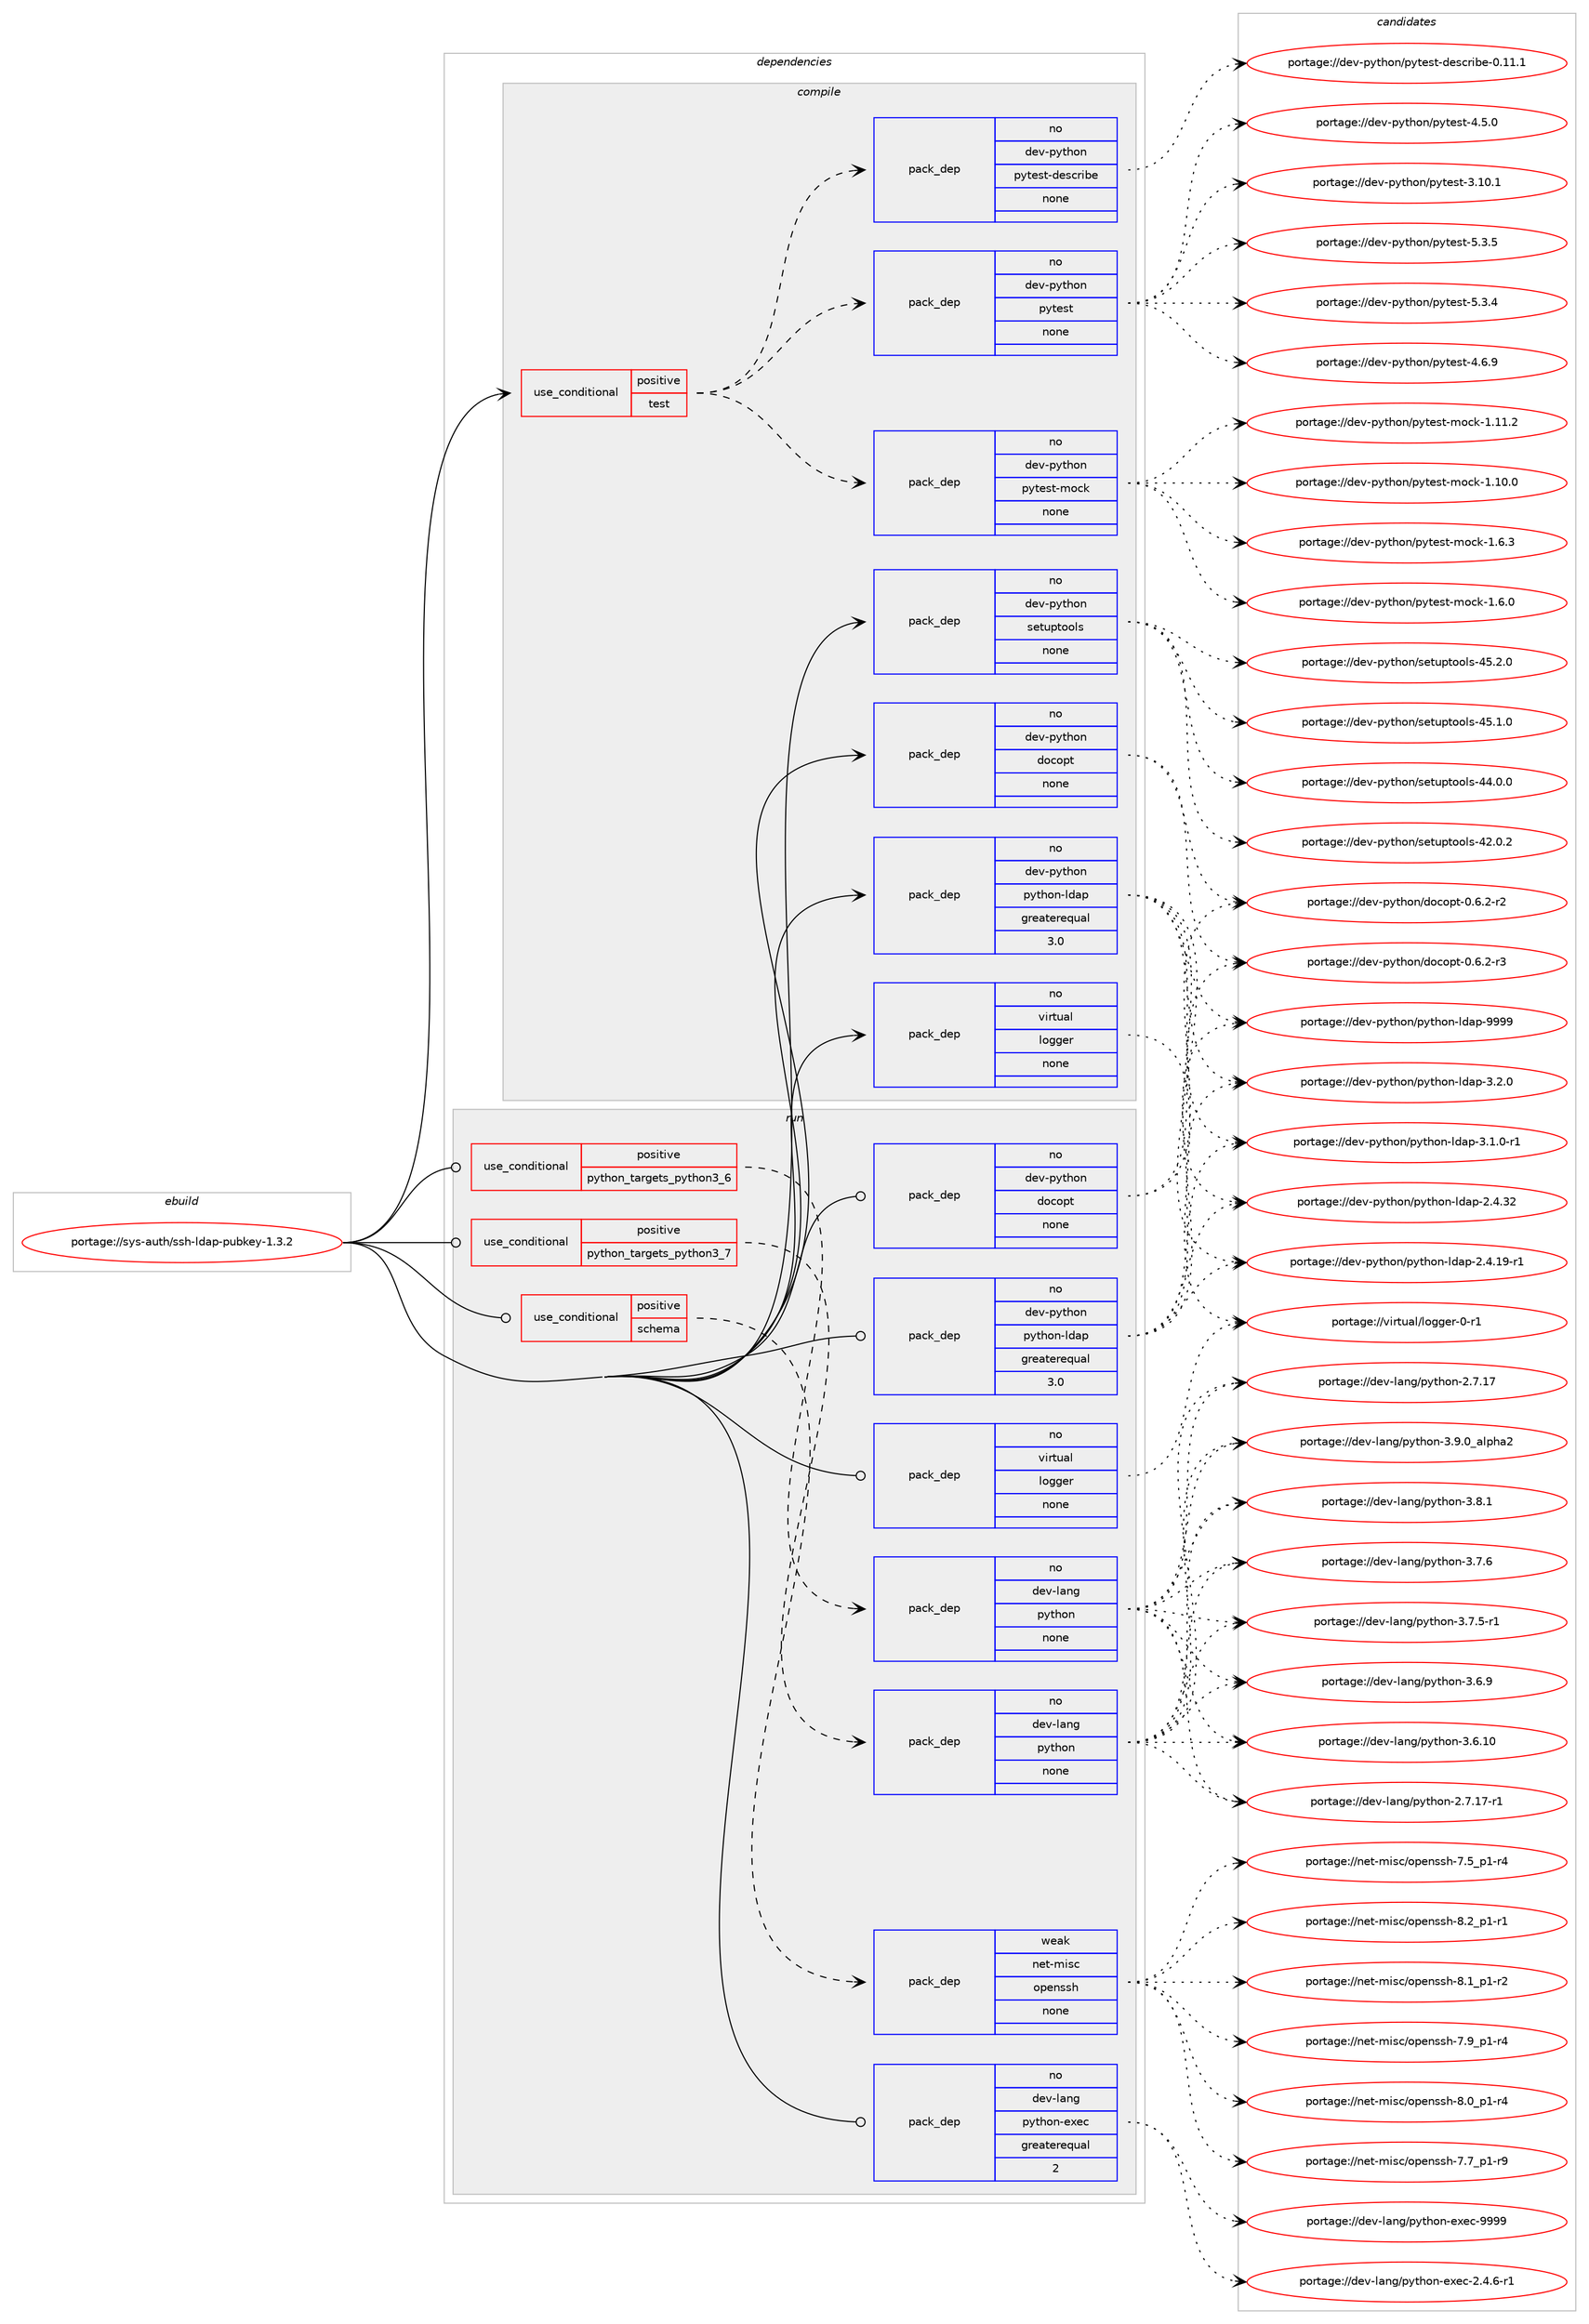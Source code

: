 digraph prolog {

# *************
# Graph options
# *************

newrank=true;
concentrate=true;
compound=true;
graph [rankdir=LR,fontname=Helvetica,fontsize=10,ranksep=1.5];#, ranksep=2.5, nodesep=0.2];
edge  [arrowhead=vee];
node  [fontname=Helvetica,fontsize=10];

# **********
# The ebuild
# **********

subgraph cluster_leftcol {
color=gray;
rank=same;
label=<<i>ebuild</i>>;
id [label="portage://sys-auth/ssh-ldap-pubkey-1.3.2", color=red, width=4, href="../sys-auth/ssh-ldap-pubkey-1.3.2.svg"];
}

# ****************
# The dependencies
# ****************

subgraph cluster_midcol {
color=gray;
label=<<i>dependencies</i>>;
subgraph cluster_compile {
fillcolor="#eeeeee";
style=filled;
label=<<i>compile</i>>;
subgraph cond12248 {
dependency59197 [label=<<TABLE BORDER="0" CELLBORDER="1" CELLSPACING="0" CELLPADDING="4"><TR><TD ROWSPAN="3" CELLPADDING="10">use_conditional</TD></TR><TR><TD>positive</TD></TR><TR><TD>test</TD></TR></TABLE>>, shape=none, color=red];
subgraph pack45702 {
dependency59198 [label=<<TABLE BORDER="0" CELLBORDER="1" CELLSPACING="0" CELLPADDING="4" WIDTH="220"><TR><TD ROWSPAN="6" CELLPADDING="30">pack_dep</TD></TR><TR><TD WIDTH="110">no</TD></TR><TR><TD>dev-python</TD></TR><TR><TD>pytest</TD></TR><TR><TD>none</TD></TR><TR><TD></TD></TR></TABLE>>, shape=none, color=blue];
}
dependency59197:e -> dependency59198:w [weight=20,style="dashed",arrowhead="vee"];
subgraph pack45703 {
dependency59199 [label=<<TABLE BORDER="0" CELLBORDER="1" CELLSPACING="0" CELLPADDING="4" WIDTH="220"><TR><TD ROWSPAN="6" CELLPADDING="30">pack_dep</TD></TR><TR><TD WIDTH="110">no</TD></TR><TR><TD>dev-python</TD></TR><TR><TD>pytest-describe</TD></TR><TR><TD>none</TD></TR><TR><TD></TD></TR></TABLE>>, shape=none, color=blue];
}
dependency59197:e -> dependency59199:w [weight=20,style="dashed",arrowhead="vee"];
subgraph pack45704 {
dependency59200 [label=<<TABLE BORDER="0" CELLBORDER="1" CELLSPACING="0" CELLPADDING="4" WIDTH="220"><TR><TD ROWSPAN="6" CELLPADDING="30">pack_dep</TD></TR><TR><TD WIDTH="110">no</TD></TR><TR><TD>dev-python</TD></TR><TR><TD>pytest-mock</TD></TR><TR><TD>none</TD></TR><TR><TD></TD></TR></TABLE>>, shape=none, color=blue];
}
dependency59197:e -> dependency59200:w [weight=20,style="dashed",arrowhead="vee"];
}
id:e -> dependency59197:w [weight=20,style="solid",arrowhead="vee"];
subgraph pack45705 {
dependency59201 [label=<<TABLE BORDER="0" CELLBORDER="1" CELLSPACING="0" CELLPADDING="4" WIDTH="220"><TR><TD ROWSPAN="6" CELLPADDING="30">pack_dep</TD></TR><TR><TD WIDTH="110">no</TD></TR><TR><TD>dev-python</TD></TR><TR><TD>docopt</TD></TR><TR><TD>none</TD></TR><TR><TD></TD></TR></TABLE>>, shape=none, color=blue];
}
id:e -> dependency59201:w [weight=20,style="solid",arrowhead="vee"];
subgraph pack45706 {
dependency59202 [label=<<TABLE BORDER="0" CELLBORDER="1" CELLSPACING="0" CELLPADDING="4" WIDTH="220"><TR><TD ROWSPAN="6" CELLPADDING="30">pack_dep</TD></TR><TR><TD WIDTH="110">no</TD></TR><TR><TD>dev-python</TD></TR><TR><TD>python-ldap</TD></TR><TR><TD>greaterequal</TD></TR><TR><TD>3.0</TD></TR></TABLE>>, shape=none, color=blue];
}
id:e -> dependency59202:w [weight=20,style="solid",arrowhead="vee"];
subgraph pack45707 {
dependency59203 [label=<<TABLE BORDER="0" CELLBORDER="1" CELLSPACING="0" CELLPADDING="4" WIDTH="220"><TR><TD ROWSPAN="6" CELLPADDING="30">pack_dep</TD></TR><TR><TD WIDTH="110">no</TD></TR><TR><TD>dev-python</TD></TR><TR><TD>setuptools</TD></TR><TR><TD>none</TD></TR><TR><TD></TD></TR></TABLE>>, shape=none, color=blue];
}
id:e -> dependency59203:w [weight=20,style="solid",arrowhead="vee"];
subgraph pack45708 {
dependency59204 [label=<<TABLE BORDER="0" CELLBORDER="1" CELLSPACING="0" CELLPADDING="4" WIDTH="220"><TR><TD ROWSPAN="6" CELLPADDING="30">pack_dep</TD></TR><TR><TD WIDTH="110">no</TD></TR><TR><TD>virtual</TD></TR><TR><TD>logger</TD></TR><TR><TD>none</TD></TR><TR><TD></TD></TR></TABLE>>, shape=none, color=blue];
}
id:e -> dependency59204:w [weight=20,style="solid",arrowhead="vee"];
}
subgraph cluster_compileandrun {
fillcolor="#eeeeee";
style=filled;
label=<<i>compile and run</i>>;
}
subgraph cluster_run {
fillcolor="#eeeeee";
style=filled;
label=<<i>run</i>>;
subgraph cond12249 {
dependency59205 [label=<<TABLE BORDER="0" CELLBORDER="1" CELLSPACING="0" CELLPADDING="4"><TR><TD ROWSPAN="3" CELLPADDING="10">use_conditional</TD></TR><TR><TD>positive</TD></TR><TR><TD>python_targets_python3_6</TD></TR></TABLE>>, shape=none, color=red];
subgraph pack45709 {
dependency59206 [label=<<TABLE BORDER="0" CELLBORDER="1" CELLSPACING="0" CELLPADDING="4" WIDTH="220"><TR><TD ROWSPAN="6" CELLPADDING="30">pack_dep</TD></TR><TR><TD WIDTH="110">no</TD></TR><TR><TD>dev-lang</TD></TR><TR><TD>python</TD></TR><TR><TD>none</TD></TR><TR><TD></TD></TR></TABLE>>, shape=none, color=blue];
}
dependency59205:e -> dependency59206:w [weight=20,style="dashed",arrowhead="vee"];
}
id:e -> dependency59205:w [weight=20,style="solid",arrowhead="odot"];
subgraph cond12250 {
dependency59207 [label=<<TABLE BORDER="0" CELLBORDER="1" CELLSPACING="0" CELLPADDING="4"><TR><TD ROWSPAN="3" CELLPADDING="10">use_conditional</TD></TR><TR><TD>positive</TD></TR><TR><TD>python_targets_python3_7</TD></TR></TABLE>>, shape=none, color=red];
subgraph pack45710 {
dependency59208 [label=<<TABLE BORDER="0" CELLBORDER="1" CELLSPACING="0" CELLPADDING="4" WIDTH="220"><TR><TD ROWSPAN="6" CELLPADDING="30">pack_dep</TD></TR><TR><TD WIDTH="110">no</TD></TR><TR><TD>dev-lang</TD></TR><TR><TD>python</TD></TR><TR><TD>none</TD></TR><TR><TD></TD></TR></TABLE>>, shape=none, color=blue];
}
dependency59207:e -> dependency59208:w [weight=20,style="dashed",arrowhead="vee"];
}
id:e -> dependency59207:w [weight=20,style="solid",arrowhead="odot"];
subgraph cond12251 {
dependency59209 [label=<<TABLE BORDER="0" CELLBORDER="1" CELLSPACING="0" CELLPADDING="4"><TR><TD ROWSPAN="3" CELLPADDING="10">use_conditional</TD></TR><TR><TD>positive</TD></TR><TR><TD>schema</TD></TR></TABLE>>, shape=none, color=red];
subgraph pack45711 {
dependency59210 [label=<<TABLE BORDER="0" CELLBORDER="1" CELLSPACING="0" CELLPADDING="4" WIDTH="220"><TR><TD ROWSPAN="6" CELLPADDING="30">pack_dep</TD></TR><TR><TD WIDTH="110">weak</TD></TR><TR><TD>net-misc</TD></TR><TR><TD>openssh</TD></TR><TR><TD>none</TD></TR><TR><TD></TD></TR></TABLE>>, shape=none, color=blue];
}
dependency59209:e -> dependency59210:w [weight=20,style="dashed",arrowhead="vee"];
}
id:e -> dependency59209:w [weight=20,style="solid",arrowhead="odot"];
subgraph pack45712 {
dependency59211 [label=<<TABLE BORDER="0" CELLBORDER="1" CELLSPACING="0" CELLPADDING="4" WIDTH="220"><TR><TD ROWSPAN="6" CELLPADDING="30">pack_dep</TD></TR><TR><TD WIDTH="110">no</TD></TR><TR><TD>dev-lang</TD></TR><TR><TD>python-exec</TD></TR><TR><TD>greaterequal</TD></TR><TR><TD>2</TD></TR></TABLE>>, shape=none, color=blue];
}
id:e -> dependency59211:w [weight=20,style="solid",arrowhead="odot"];
subgraph pack45713 {
dependency59212 [label=<<TABLE BORDER="0" CELLBORDER="1" CELLSPACING="0" CELLPADDING="4" WIDTH="220"><TR><TD ROWSPAN="6" CELLPADDING="30">pack_dep</TD></TR><TR><TD WIDTH="110">no</TD></TR><TR><TD>dev-python</TD></TR><TR><TD>docopt</TD></TR><TR><TD>none</TD></TR><TR><TD></TD></TR></TABLE>>, shape=none, color=blue];
}
id:e -> dependency59212:w [weight=20,style="solid",arrowhead="odot"];
subgraph pack45714 {
dependency59213 [label=<<TABLE BORDER="0" CELLBORDER="1" CELLSPACING="0" CELLPADDING="4" WIDTH="220"><TR><TD ROWSPAN="6" CELLPADDING="30">pack_dep</TD></TR><TR><TD WIDTH="110">no</TD></TR><TR><TD>dev-python</TD></TR><TR><TD>python-ldap</TD></TR><TR><TD>greaterequal</TD></TR><TR><TD>3.0</TD></TR></TABLE>>, shape=none, color=blue];
}
id:e -> dependency59213:w [weight=20,style="solid",arrowhead="odot"];
subgraph pack45715 {
dependency59214 [label=<<TABLE BORDER="0" CELLBORDER="1" CELLSPACING="0" CELLPADDING="4" WIDTH="220"><TR><TD ROWSPAN="6" CELLPADDING="30">pack_dep</TD></TR><TR><TD WIDTH="110">no</TD></TR><TR><TD>virtual</TD></TR><TR><TD>logger</TD></TR><TR><TD>none</TD></TR><TR><TD></TD></TR></TABLE>>, shape=none, color=blue];
}
id:e -> dependency59214:w [weight=20,style="solid",arrowhead="odot"];
}
}

# **************
# The candidates
# **************

subgraph cluster_choices {
rank=same;
color=gray;
label=<<i>candidates</i>>;

subgraph choice45702 {
color=black;
nodesep=1;
choice1001011184511212111610411111047112121116101115116455346514653 [label="portage://dev-python/pytest-5.3.5", color=red, width=4,href="../dev-python/pytest-5.3.5.svg"];
choice1001011184511212111610411111047112121116101115116455346514652 [label="portage://dev-python/pytest-5.3.4", color=red, width=4,href="../dev-python/pytest-5.3.4.svg"];
choice1001011184511212111610411111047112121116101115116455246544657 [label="portage://dev-python/pytest-4.6.9", color=red, width=4,href="../dev-python/pytest-4.6.9.svg"];
choice1001011184511212111610411111047112121116101115116455246534648 [label="portage://dev-python/pytest-4.5.0", color=red, width=4,href="../dev-python/pytest-4.5.0.svg"];
choice100101118451121211161041111104711212111610111511645514649484649 [label="portage://dev-python/pytest-3.10.1", color=red, width=4,href="../dev-python/pytest-3.10.1.svg"];
dependency59198:e -> choice1001011184511212111610411111047112121116101115116455346514653:w [style=dotted,weight="100"];
dependency59198:e -> choice1001011184511212111610411111047112121116101115116455346514652:w [style=dotted,weight="100"];
dependency59198:e -> choice1001011184511212111610411111047112121116101115116455246544657:w [style=dotted,weight="100"];
dependency59198:e -> choice1001011184511212111610411111047112121116101115116455246534648:w [style=dotted,weight="100"];
dependency59198:e -> choice100101118451121211161041111104711212111610111511645514649484649:w [style=dotted,weight="100"];
}
subgraph choice45703 {
color=black;
nodesep=1;
choice100101118451121211161041111104711212111610111511645100101115991141059810145484649494649 [label="portage://dev-python/pytest-describe-0.11.1", color=red, width=4,href="../dev-python/pytest-describe-0.11.1.svg"];
dependency59199:e -> choice100101118451121211161041111104711212111610111511645100101115991141059810145484649494649:w [style=dotted,weight="100"];
}
subgraph choice45704 {
color=black;
nodesep=1;
choice10010111845112121116104111110471121211161011151164510911199107454946544651 [label="portage://dev-python/pytest-mock-1.6.3", color=red, width=4,href="../dev-python/pytest-mock-1.6.3.svg"];
choice10010111845112121116104111110471121211161011151164510911199107454946544648 [label="portage://dev-python/pytest-mock-1.6.0", color=red, width=4,href="../dev-python/pytest-mock-1.6.0.svg"];
choice1001011184511212111610411111047112121116101115116451091119910745494649494650 [label="portage://dev-python/pytest-mock-1.11.2", color=red, width=4,href="../dev-python/pytest-mock-1.11.2.svg"];
choice1001011184511212111610411111047112121116101115116451091119910745494649484648 [label="portage://dev-python/pytest-mock-1.10.0", color=red, width=4,href="../dev-python/pytest-mock-1.10.0.svg"];
dependency59200:e -> choice10010111845112121116104111110471121211161011151164510911199107454946544651:w [style=dotted,weight="100"];
dependency59200:e -> choice10010111845112121116104111110471121211161011151164510911199107454946544648:w [style=dotted,weight="100"];
dependency59200:e -> choice1001011184511212111610411111047112121116101115116451091119910745494649494650:w [style=dotted,weight="100"];
dependency59200:e -> choice1001011184511212111610411111047112121116101115116451091119910745494649484648:w [style=dotted,weight="100"];
}
subgraph choice45705 {
color=black;
nodesep=1;
choice1001011184511212111610411111047100111991111121164548465446504511451 [label="portage://dev-python/docopt-0.6.2-r3", color=red, width=4,href="../dev-python/docopt-0.6.2-r3.svg"];
choice1001011184511212111610411111047100111991111121164548465446504511450 [label="portage://dev-python/docopt-0.6.2-r2", color=red, width=4,href="../dev-python/docopt-0.6.2-r2.svg"];
dependency59201:e -> choice1001011184511212111610411111047100111991111121164548465446504511451:w [style=dotted,weight="100"];
dependency59201:e -> choice1001011184511212111610411111047100111991111121164548465446504511450:w [style=dotted,weight="100"];
}
subgraph choice45706 {
color=black;
nodesep=1;
choice100101118451121211161041111104711212111610411111045108100971124557575757 [label="portage://dev-python/python-ldap-9999", color=red, width=4,href="../dev-python/python-ldap-9999.svg"];
choice10010111845112121116104111110471121211161041111104510810097112455146504648 [label="portage://dev-python/python-ldap-3.2.0", color=red, width=4,href="../dev-python/python-ldap-3.2.0.svg"];
choice100101118451121211161041111104711212111610411111045108100971124551464946484511449 [label="portage://dev-python/python-ldap-3.1.0-r1", color=red, width=4,href="../dev-python/python-ldap-3.1.0-r1.svg"];
choice1001011184511212111610411111047112121116104111110451081009711245504652465150 [label="portage://dev-python/python-ldap-2.4.32", color=red, width=4,href="../dev-python/python-ldap-2.4.32.svg"];
choice10010111845112121116104111110471121211161041111104510810097112455046524649574511449 [label="portage://dev-python/python-ldap-2.4.19-r1", color=red, width=4,href="../dev-python/python-ldap-2.4.19-r1.svg"];
dependency59202:e -> choice100101118451121211161041111104711212111610411111045108100971124557575757:w [style=dotted,weight="100"];
dependency59202:e -> choice10010111845112121116104111110471121211161041111104510810097112455146504648:w [style=dotted,weight="100"];
dependency59202:e -> choice100101118451121211161041111104711212111610411111045108100971124551464946484511449:w [style=dotted,weight="100"];
dependency59202:e -> choice1001011184511212111610411111047112121116104111110451081009711245504652465150:w [style=dotted,weight="100"];
dependency59202:e -> choice10010111845112121116104111110471121211161041111104510810097112455046524649574511449:w [style=dotted,weight="100"];
}
subgraph choice45707 {
color=black;
nodesep=1;
choice100101118451121211161041111104711510111611711211611111110811545525346504648 [label="portage://dev-python/setuptools-45.2.0", color=red, width=4,href="../dev-python/setuptools-45.2.0.svg"];
choice100101118451121211161041111104711510111611711211611111110811545525346494648 [label="portage://dev-python/setuptools-45.1.0", color=red, width=4,href="../dev-python/setuptools-45.1.0.svg"];
choice100101118451121211161041111104711510111611711211611111110811545525246484648 [label="portage://dev-python/setuptools-44.0.0", color=red, width=4,href="../dev-python/setuptools-44.0.0.svg"];
choice100101118451121211161041111104711510111611711211611111110811545525046484650 [label="portage://dev-python/setuptools-42.0.2", color=red, width=4,href="../dev-python/setuptools-42.0.2.svg"];
dependency59203:e -> choice100101118451121211161041111104711510111611711211611111110811545525346504648:w [style=dotted,weight="100"];
dependency59203:e -> choice100101118451121211161041111104711510111611711211611111110811545525346494648:w [style=dotted,weight="100"];
dependency59203:e -> choice100101118451121211161041111104711510111611711211611111110811545525246484648:w [style=dotted,weight="100"];
dependency59203:e -> choice100101118451121211161041111104711510111611711211611111110811545525046484650:w [style=dotted,weight="100"];
}
subgraph choice45708 {
color=black;
nodesep=1;
choice118105114116117971084710811110310310111445484511449 [label="portage://virtual/logger-0-r1", color=red, width=4,href="../virtual/logger-0-r1.svg"];
dependency59204:e -> choice118105114116117971084710811110310310111445484511449:w [style=dotted,weight="100"];
}
subgraph choice45709 {
color=black;
nodesep=1;
choice10010111845108971101034711212111610411111045514657464895971081121049750 [label="portage://dev-lang/python-3.9.0_alpha2", color=red, width=4,href="../dev-lang/python-3.9.0_alpha2.svg"];
choice100101118451089711010347112121116104111110455146564649 [label="portage://dev-lang/python-3.8.1", color=red, width=4,href="../dev-lang/python-3.8.1.svg"];
choice100101118451089711010347112121116104111110455146554654 [label="portage://dev-lang/python-3.7.6", color=red, width=4,href="../dev-lang/python-3.7.6.svg"];
choice1001011184510897110103471121211161041111104551465546534511449 [label="portage://dev-lang/python-3.7.5-r1", color=red, width=4,href="../dev-lang/python-3.7.5-r1.svg"];
choice100101118451089711010347112121116104111110455146544657 [label="portage://dev-lang/python-3.6.9", color=red, width=4,href="../dev-lang/python-3.6.9.svg"];
choice10010111845108971101034711212111610411111045514654464948 [label="portage://dev-lang/python-3.6.10", color=red, width=4,href="../dev-lang/python-3.6.10.svg"];
choice100101118451089711010347112121116104111110455046554649554511449 [label="portage://dev-lang/python-2.7.17-r1", color=red, width=4,href="../dev-lang/python-2.7.17-r1.svg"];
choice10010111845108971101034711212111610411111045504655464955 [label="portage://dev-lang/python-2.7.17", color=red, width=4,href="../dev-lang/python-2.7.17.svg"];
dependency59206:e -> choice10010111845108971101034711212111610411111045514657464895971081121049750:w [style=dotted,weight="100"];
dependency59206:e -> choice100101118451089711010347112121116104111110455146564649:w [style=dotted,weight="100"];
dependency59206:e -> choice100101118451089711010347112121116104111110455146554654:w [style=dotted,weight="100"];
dependency59206:e -> choice1001011184510897110103471121211161041111104551465546534511449:w [style=dotted,weight="100"];
dependency59206:e -> choice100101118451089711010347112121116104111110455146544657:w [style=dotted,weight="100"];
dependency59206:e -> choice10010111845108971101034711212111610411111045514654464948:w [style=dotted,weight="100"];
dependency59206:e -> choice100101118451089711010347112121116104111110455046554649554511449:w [style=dotted,weight="100"];
dependency59206:e -> choice10010111845108971101034711212111610411111045504655464955:w [style=dotted,weight="100"];
}
subgraph choice45710 {
color=black;
nodesep=1;
choice10010111845108971101034711212111610411111045514657464895971081121049750 [label="portage://dev-lang/python-3.9.0_alpha2", color=red, width=4,href="../dev-lang/python-3.9.0_alpha2.svg"];
choice100101118451089711010347112121116104111110455146564649 [label="portage://dev-lang/python-3.8.1", color=red, width=4,href="../dev-lang/python-3.8.1.svg"];
choice100101118451089711010347112121116104111110455146554654 [label="portage://dev-lang/python-3.7.6", color=red, width=4,href="../dev-lang/python-3.7.6.svg"];
choice1001011184510897110103471121211161041111104551465546534511449 [label="portage://dev-lang/python-3.7.5-r1", color=red, width=4,href="../dev-lang/python-3.7.5-r1.svg"];
choice100101118451089711010347112121116104111110455146544657 [label="portage://dev-lang/python-3.6.9", color=red, width=4,href="../dev-lang/python-3.6.9.svg"];
choice10010111845108971101034711212111610411111045514654464948 [label="portage://dev-lang/python-3.6.10", color=red, width=4,href="../dev-lang/python-3.6.10.svg"];
choice100101118451089711010347112121116104111110455046554649554511449 [label="portage://dev-lang/python-2.7.17-r1", color=red, width=4,href="../dev-lang/python-2.7.17-r1.svg"];
choice10010111845108971101034711212111610411111045504655464955 [label="portage://dev-lang/python-2.7.17", color=red, width=4,href="../dev-lang/python-2.7.17.svg"];
dependency59208:e -> choice10010111845108971101034711212111610411111045514657464895971081121049750:w [style=dotted,weight="100"];
dependency59208:e -> choice100101118451089711010347112121116104111110455146564649:w [style=dotted,weight="100"];
dependency59208:e -> choice100101118451089711010347112121116104111110455146554654:w [style=dotted,weight="100"];
dependency59208:e -> choice1001011184510897110103471121211161041111104551465546534511449:w [style=dotted,weight="100"];
dependency59208:e -> choice100101118451089711010347112121116104111110455146544657:w [style=dotted,weight="100"];
dependency59208:e -> choice10010111845108971101034711212111610411111045514654464948:w [style=dotted,weight="100"];
dependency59208:e -> choice100101118451089711010347112121116104111110455046554649554511449:w [style=dotted,weight="100"];
dependency59208:e -> choice10010111845108971101034711212111610411111045504655464955:w [style=dotted,weight="100"];
}
subgraph choice45711 {
color=black;
nodesep=1;
choice1101011164510910511599471111121011101151151044556465095112494511449 [label="portage://net-misc/openssh-8.2_p1-r1", color=red, width=4,href="../net-misc/openssh-8.2_p1-r1.svg"];
choice1101011164510910511599471111121011101151151044556464995112494511450 [label="portage://net-misc/openssh-8.1_p1-r2", color=red, width=4,href="../net-misc/openssh-8.1_p1-r2.svg"];
choice1101011164510910511599471111121011101151151044556464895112494511452 [label="portage://net-misc/openssh-8.0_p1-r4", color=red, width=4,href="../net-misc/openssh-8.0_p1-r4.svg"];
choice1101011164510910511599471111121011101151151044555465795112494511452 [label="portage://net-misc/openssh-7.9_p1-r4", color=red, width=4,href="../net-misc/openssh-7.9_p1-r4.svg"];
choice1101011164510910511599471111121011101151151044555465595112494511457 [label="portage://net-misc/openssh-7.7_p1-r9", color=red, width=4,href="../net-misc/openssh-7.7_p1-r9.svg"];
choice1101011164510910511599471111121011101151151044555465395112494511452 [label="portage://net-misc/openssh-7.5_p1-r4", color=red, width=4,href="../net-misc/openssh-7.5_p1-r4.svg"];
dependency59210:e -> choice1101011164510910511599471111121011101151151044556465095112494511449:w [style=dotted,weight="100"];
dependency59210:e -> choice1101011164510910511599471111121011101151151044556464995112494511450:w [style=dotted,weight="100"];
dependency59210:e -> choice1101011164510910511599471111121011101151151044556464895112494511452:w [style=dotted,weight="100"];
dependency59210:e -> choice1101011164510910511599471111121011101151151044555465795112494511452:w [style=dotted,weight="100"];
dependency59210:e -> choice1101011164510910511599471111121011101151151044555465595112494511457:w [style=dotted,weight="100"];
dependency59210:e -> choice1101011164510910511599471111121011101151151044555465395112494511452:w [style=dotted,weight="100"];
}
subgraph choice45712 {
color=black;
nodesep=1;
choice10010111845108971101034711212111610411111045101120101994557575757 [label="portage://dev-lang/python-exec-9999", color=red, width=4,href="../dev-lang/python-exec-9999.svg"];
choice10010111845108971101034711212111610411111045101120101994550465246544511449 [label="portage://dev-lang/python-exec-2.4.6-r1", color=red, width=4,href="../dev-lang/python-exec-2.4.6-r1.svg"];
dependency59211:e -> choice10010111845108971101034711212111610411111045101120101994557575757:w [style=dotted,weight="100"];
dependency59211:e -> choice10010111845108971101034711212111610411111045101120101994550465246544511449:w [style=dotted,weight="100"];
}
subgraph choice45713 {
color=black;
nodesep=1;
choice1001011184511212111610411111047100111991111121164548465446504511451 [label="portage://dev-python/docopt-0.6.2-r3", color=red, width=4,href="../dev-python/docopt-0.6.2-r3.svg"];
choice1001011184511212111610411111047100111991111121164548465446504511450 [label="portage://dev-python/docopt-0.6.2-r2", color=red, width=4,href="../dev-python/docopt-0.6.2-r2.svg"];
dependency59212:e -> choice1001011184511212111610411111047100111991111121164548465446504511451:w [style=dotted,weight="100"];
dependency59212:e -> choice1001011184511212111610411111047100111991111121164548465446504511450:w [style=dotted,weight="100"];
}
subgraph choice45714 {
color=black;
nodesep=1;
choice100101118451121211161041111104711212111610411111045108100971124557575757 [label="portage://dev-python/python-ldap-9999", color=red, width=4,href="../dev-python/python-ldap-9999.svg"];
choice10010111845112121116104111110471121211161041111104510810097112455146504648 [label="portage://dev-python/python-ldap-3.2.0", color=red, width=4,href="../dev-python/python-ldap-3.2.0.svg"];
choice100101118451121211161041111104711212111610411111045108100971124551464946484511449 [label="portage://dev-python/python-ldap-3.1.0-r1", color=red, width=4,href="../dev-python/python-ldap-3.1.0-r1.svg"];
choice1001011184511212111610411111047112121116104111110451081009711245504652465150 [label="portage://dev-python/python-ldap-2.4.32", color=red, width=4,href="../dev-python/python-ldap-2.4.32.svg"];
choice10010111845112121116104111110471121211161041111104510810097112455046524649574511449 [label="portage://dev-python/python-ldap-2.4.19-r1", color=red, width=4,href="../dev-python/python-ldap-2.4.19-r1.svg"];
dependency59213:e -> choice100101118451121211161041111104711212111610411111045108100971124557575757:w [style=dotted,weight="100"];
dependency59213:e -> choice10010111845112121116104111110471121211161041111104510810097112455146504648:w [style=dotted,weight="100"];
dependency59213:e -> choice100101118451121211161041111104711212111610411111045108100971124551464946484511449:w [style=dotted,weight="100"];
dependency59213:e -> choice1001011184511212111610411111047112121116104111110451081009711245504652465150:w [style=dotted,weight="100"];
dependency59213:e -> choice10010111845112121116104111110471121211161041111104510810097112455046524649574511449:w [style=dotted,weight="100"];
}
subgraph choice45715 {
color=black;
nodesep=1;
choice118105114116117971084710811110310310111445484511449 [label="portage://virtual/logger-0-r1", color=red, width=4,href="../virtual/logger-0-r1.svg"];
dependency59214:e -> choice118105114116117971084710811110310310111445484511449:w [style=dotted,weight="100"];
}
}

}
